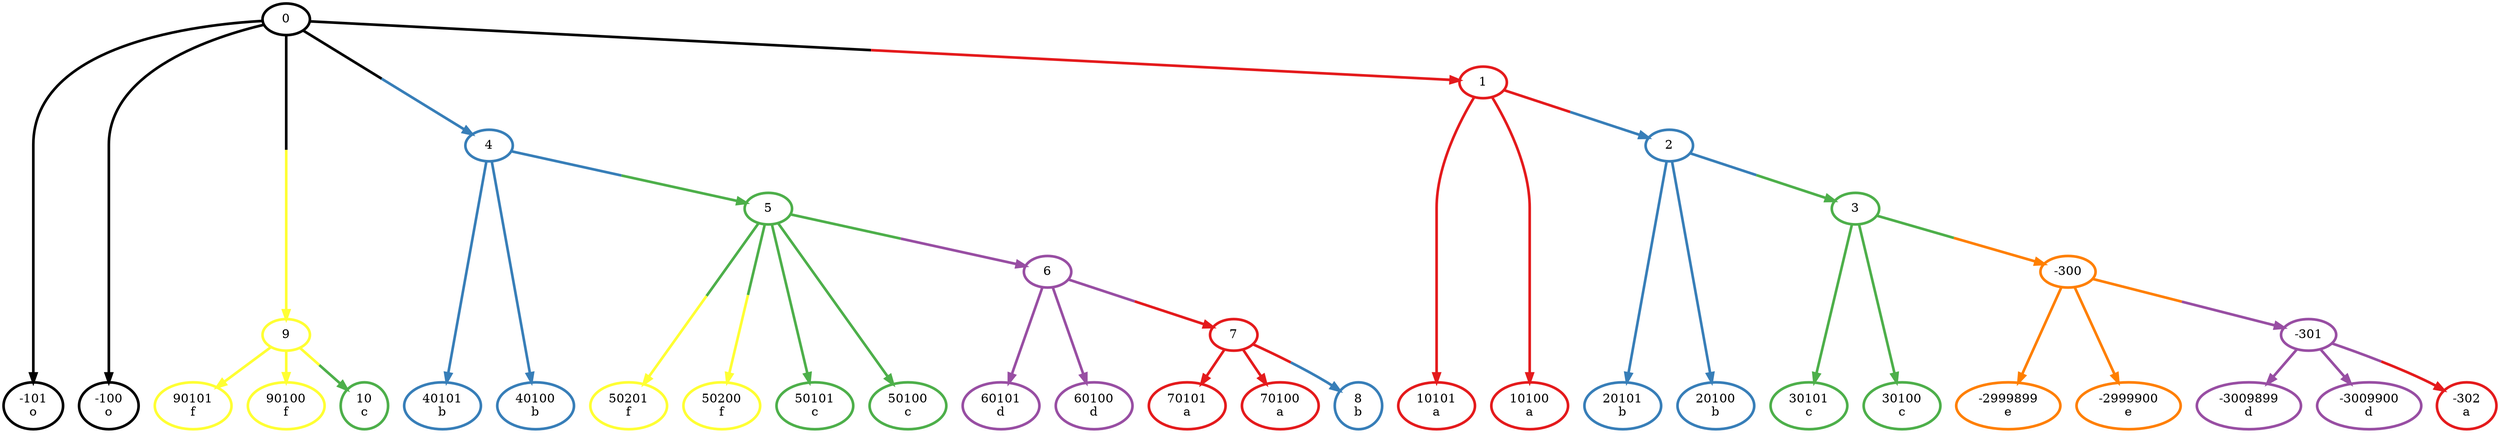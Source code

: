 digraph T {
	{
		rank=same
		37 [penwidth=3,colorscheme=set19,color=6,label="90101\nf"]
		36 [penwidth=3,colorscheme=set19,color=6,label="90100\nf"]
		35 [penwidth=3,colorscheme=set19,color=3,label="10\nc"]
		34 [penwidth=3,colorscheme=set19,color=1,label="70101\na"]
		33 [penwidth=3,colorscheme=set19,color=1,label="70100\na"]
		32 [penwidth=3,colorscheme=set19,color=2,label="8\nb"]
		31 [penwidth=3,colorscheme=set19,color=4,label="60101\nd"]
		30 [penwidth=3,colorscheme=set19,color=4,label="60100\nd"]
		28 [penwidth=3,colorscheme=set19,color=6,label="50201\nf"]
		27 [penwidth=3,colorscheme=set19,color=6,label="50200\nf"]
		26 [penwidth=3,colorscheme=set19,color=3,label="50101\nc"]
		25 [penwidth=3,colorscheme=set19,color=3,label="50100\nc"]
		23 [penwidth=3,colorscheme=set19,color=2,label="40101\nb"]
		22 [penwidth=3,colorscheme=set19,color=2,label="40100\nb"]
		20 [penwidth=3,colorscheme=set19,color=4,label="-3009899\nd"]
		19 [penwidth=3,colorscheme=set19,color=4,label="-3009900\nd"]
		18 [penwidth=3,colorscheme=set19,color=1,label="-302\na"]
		17 [penwidth=3,colorscheme=set19,color=5,label="-2999899\ne"]
		16 [penwidth=3,colorscheme=set19,color=5,label="-2999900\ne"]
		14 [penwidth=3,colorscheme=set19,color=3,label="30101\nc"]
		13 [penwidth=3,colorscheme=set19,color=3,label="30100\nc"]
		11 [penwidth=3,colorscheme=set19,color=2,label="20101\nb"]
		10 [penwidth=3,colorscheme=set19,color=2,label="20100\nb"]
		8 [penwidth=3,colorscheme=set19,color=1,label="10101\na"]
		7 [penwidth=3,colorscheme=set19,color=1,label="10100\na"]
		5 [penwidth=3,colorscheme=set19,color=11,label="-101\no"]
		4 [penwidth=3,colorscheme=set19,color=11,label="-100\no"]
	}
	29 [penwidth=3,colorscheme=set19,color=1,label="7"]
	24 [penwidth=3,colorscheme=set19,color=4,label="6"]
	21 [penwidth=3,colorscheme=set19,color=3,label="5"]
	15 [penwidth=3,colorscheme=set19,color=4,label="-301"]
	12 [penwidth=3,colorscheme=set19,color=5,label="-300"]
	9 [penwidth=3,colorscheme=set19,color=3,label="3"]
	6 [penwidth=3,colorscheme=set19,color=2,label="2"]
	3 [penwidth=3,colorscheme=set19,color=6,label="9"]
	2 [penwidth=3,colorscheme=set19,color=2,label="4"]
	1 [penwidth=3,colorscheme=set19,color=1,label="1"]
	0 [penwidth=3,colorscheme=set19,color=11,label="0"]
	29 -> 34 [penwidth=3,colorscheme=set19,color=1]
	29 -> 33 [penwidth=3,colorscheme=set19,color=1]
	29 -> 32 [penwidth=3,colorscheme=set19,color="1;0.5:2"]
	24 -> 31 [penwidth=3,colorscheme=set19,color=4]
	24 -> 30 [penwidth=3,colorscheme=set19,color=4]
	24 -> 29 [penwidth=3,colorscheme=set19,color="4;0.5:1"]
	21 -> 28 [penwidth=3,colorscheme=set19,color="3;0.5:6"]
	21 -> 27 [penwidth=3,colorscheme=set19,color="3;0.5:6"]
	21 -> 26 [penwidth=3,colorscheme=set19,color=3]
	21 -> 25 [penwidth=3,colorscheme=set19,color=3]
	21 -> 24 [penwidth=3,colorscheme=set19,color="3;0.5:4"]
	15 -> 20 [penwidth=3,colorscheme=set19,color=4]
	15 -> 19 [penwidth=3,colorscheme=set19,color=4]
	15 -> 18 [penwidth=3,colorscheme=set19,color="4;0.5:1"]
	12 -> 17 [penwidth=3,colorscheme=set19,color=5]
	12 -> 16 [penwidth=3,colorscheme=set19,color=5]
	12 -> 15 [penwidth=3,colorscheme=set19,color="5;0.5:4"]
	9 -> 14 [penwidth=3,colorscheme=set19,color=3]
	9 -> 13 [penwidth=3,colorscheme=set19,color=3]
	9 -> 12 [penwidth=3,colorscheme=set19,color="3;0.5:5"]
	6 -> 11 [penwidth=3,colorscheme=set19,color=2]
	6 -> 10 [penwidth=3,colorscheme=set19,color=2]
	6 -> 9 [penwidth=3,colorscheme=set19,color="2;0.5:3"]
	3 -> 37 [penwidth=3,colorscheme=set19,color=6]
	3 -> 36 [penwidth=3,colorscheme=set19,color=6]
	3 -> 35 [penwidth=3,colorscheme=set19,color="6;0.5:3"]
	2 -> 23 [penwidth=3,colorscheme=set19,color=2]
	2 -> 22 [penwidth=3,colorscheme=set19,color=2]
	2 -> 21 [penwidth=3,colorscheme=set19,color="2;0.5:3"]
	1 -> 8 [penwidth=3,colorscheme=set19,color=1]
	1 -> 7 [penwidth=3,colorscheme=set19,color=1]
	1 -> 6 [penwidth=3,colorscheme=set19,color="1;0.5:2"]
	0 -> 5 [penwidth=3,colorscheme=set19,color=11]
	0 -> 4 [penwidth=3,colorscheme=set19,color=11]
	0 -> 3 [penwidth=3,colorscheme=set19,color="11;0.5:6"]
	0 -> 2 [penwidth=3,colorscheme=set19,color="11;0.5:2"]
	0 -> 1 [penwidth=3,colorscheme=set19,color="11;0.5:1"]
}
